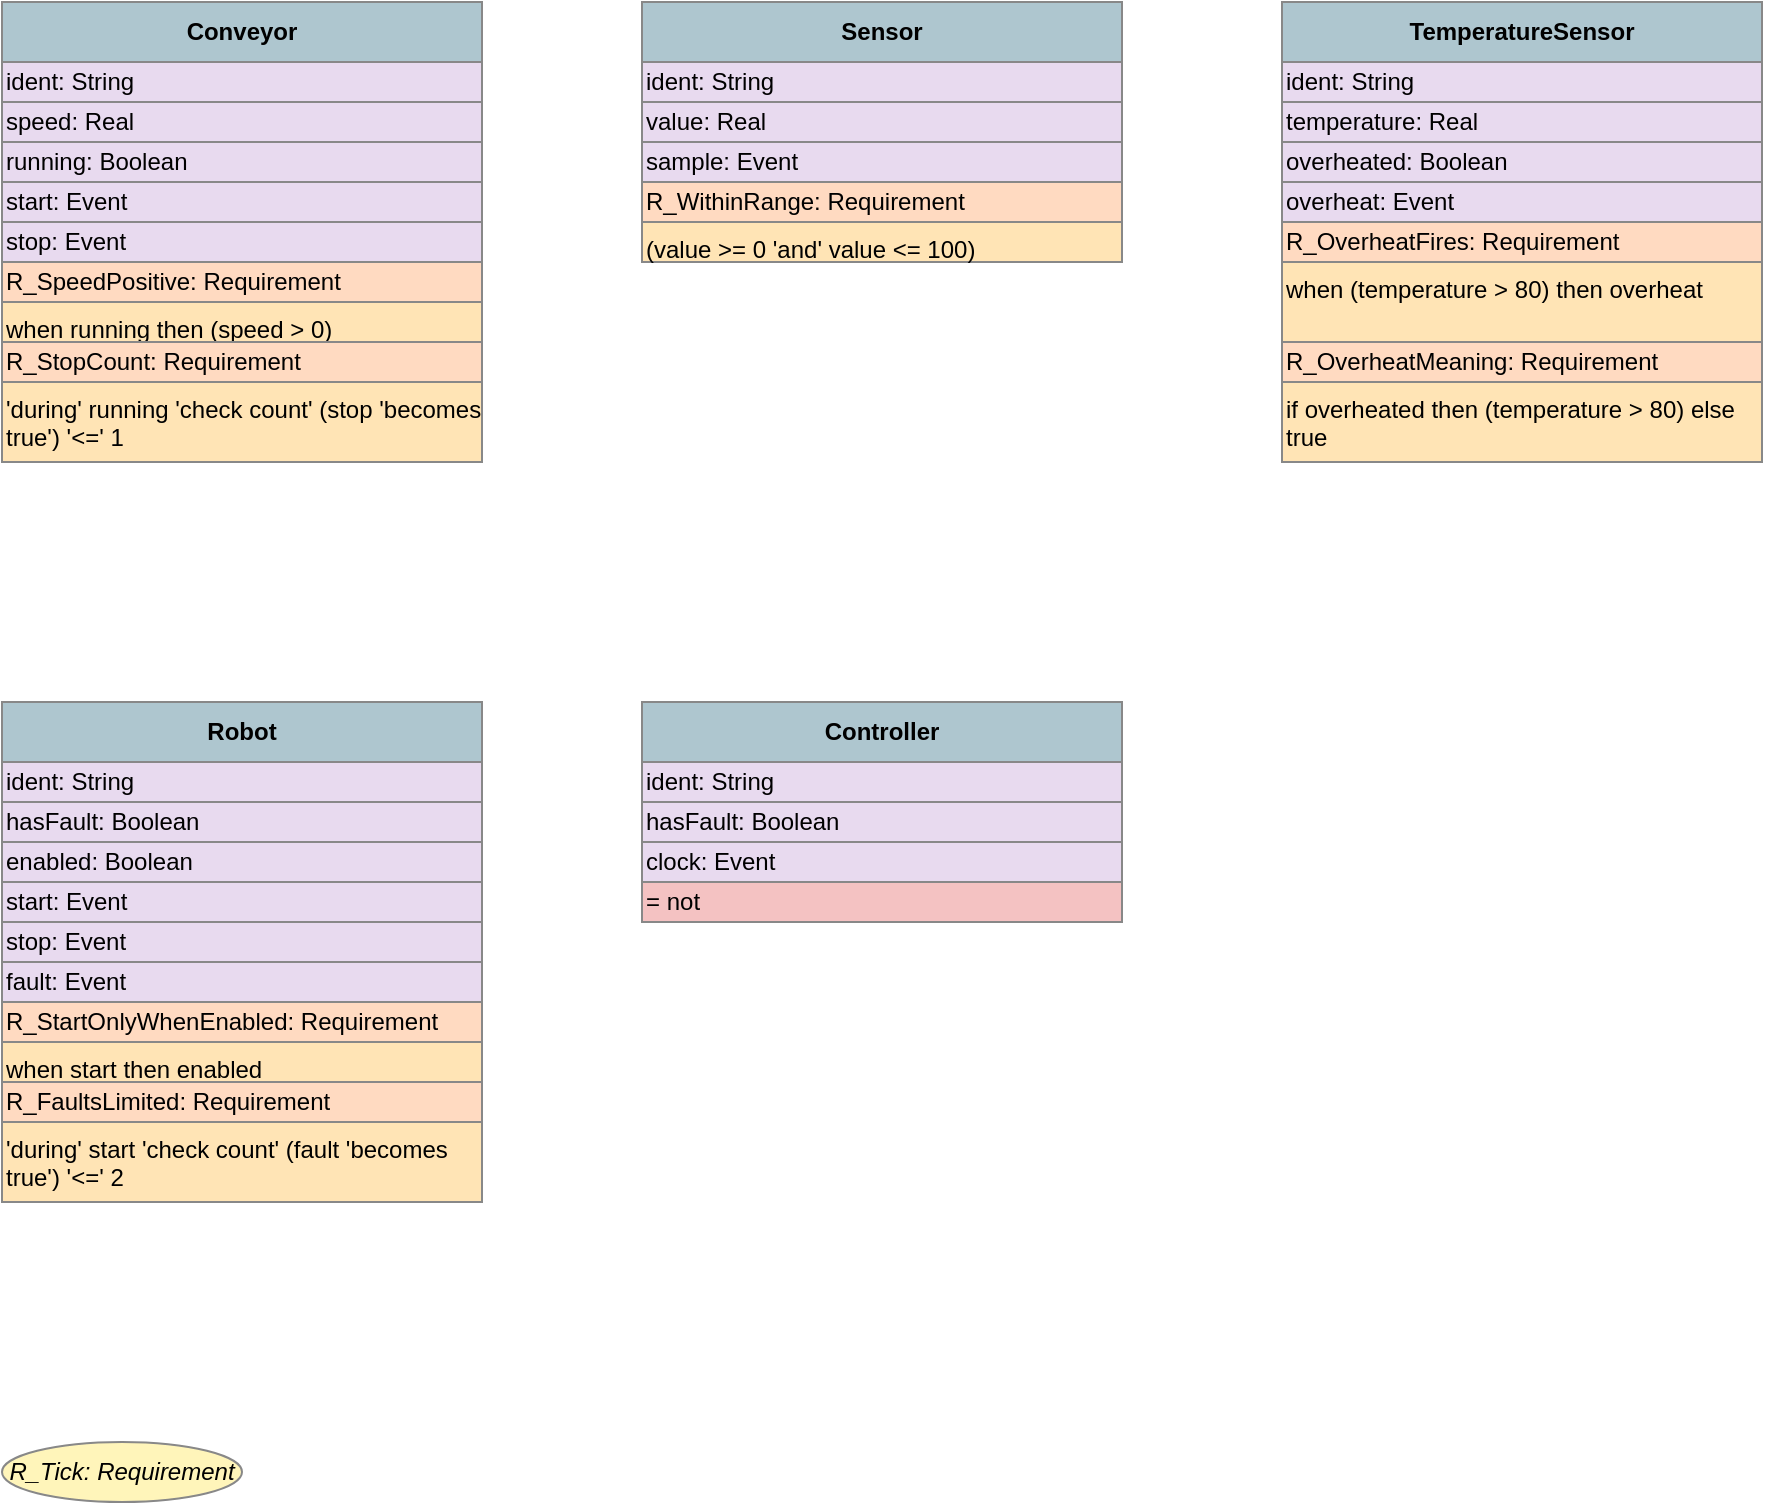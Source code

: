 <?xml version="1.0" encoding="UTF-8"?>
<mxfile>
  <diagram id="d1758130975447" name="UML-ClassDiagram">
    <mxGraphModel grid="1"><root>
      <mxCell id="0"/>
      <mxCell id="1" parent="0"/>
      <mxCell id="2" style="umlClass;html=1;whiteSpace=wrap;rounded=1;strokeColor=#888888;fillColor=#AEC6CF;" vertex="1" parent="1">
        <mxGeometry x="60" y="60" width="240" height="230" as="geometry"/>
      </mxCell>
      <mxCell id="3" value="&lt;b&gt;Conveyor&lt;/b&gt;" style="text;html=1;whiteSpace=wrap;verticalAlign=middle;align=center;fillColor=#AEC6CF;strokeColor=#888888;" vertex="1" parent="2">
        <mxGeometry y="0" width="240" height="30" as="geometry"/>
      </mxCell>
      <mxCell id="4" value="ident: String" style="text;html=1;whiteSpace=wrap;verticalAlign=middle;align=left;fillColor=#E8DAEF;strokeColor=#888888;" vertex="1" parent="2">
        <mxGeometry y="30" width="240" height="20" as="geometry"/>
      </mxCell>
      <mxCell id="5" value="speed: Real" style="text;html=1;whiteSpace=wrap;verticalAlign=middle;align=left;fillColor=#E8DAEF;strokeColor=#888888;" vertex="1" parent="2">
        <mxGeometry y="50" width="240" height="20" as="geometry"/>
      </mxCell>
      <mxCell id="6" value="running: Boolean" style="text;html=1;whiteSpace=wrap;verticalAlign=middle;align=left;fillColor=#E8DAEF;strokeColor=#888888;" vertex="1" parent="2">
        <mxGeometry y="70" width="240" height="20" as="geometry"/>
      </mxCell>
      <mxCell id="7" value="start: Event" style="text;html=1;whiteSpace=wrap;verticalAlign=middle;align=left;fillColor=#E8DAEF;strokeColor=#888888;" vertex="1" parent="2">
        <mxGeometry y="90" width="240" height="20" as="geometry"/>
      </mxCell>
      <mxCell id="8" value="stop: Event" style="text;html=1;whiteSpace=wrap;verticalAlign=middle;align=left;fillColor=#E8DAEF;strokeColor=#888888;" vertex="1" parent="2">
        <mxGeometry y="110" width="240" height="20" as="geometry"/>
      </mxCell>
      <mxCell id="9" value="R_SpeedPositive: Requirement" style="text;html=1;whiteSpace=wrap;verticalAlign=middle;align=left;fillColor=#FFDAC1;strokeColor=#888888;" vertex="1" parent="2">
        <mxGeometry y="130" width="240" height="20" as="geometry"/>
      </mxCell>
      <mxCell id="10" value="when running then (speed &gt; 0)" style="text;html=1;whiteSpace=wrap;verticalAlign=top;align=left;fillColor=#FFE4B5;strokeColor=#888888;" vertex="1" parent="2">
        <mxGeometry y="150" width="240" height="20" as="geometry"/>
      </mxCell>
      <mxCell id="11" value="R_StopCount: Requirement" style="text;html=1;whiteSpace=wrap;verticalAlign=middle;align=left;fillColor=#FFDAC1;strokeColor=#888888;" vertex="1" parent="2">
        <mxGeometry y="170" width="240" height="20" as="geometry"/>
      </mxCell>
      <mxCell id="12" value="'during' running
      'check count' (stop 'becomes true') '&lt;=' 1" style="text;html=1;whiteSpace=wrap;verticalAlign=top;align=left;fillColor=#FFE4B5;strokeColor=#888888;" vertex="1" parent="2">
        <mxGeometry y="190" width="240" height="40" as="geometry"/>
      </mxCell>
      <mxCell id="13" style="umlClass;html=1;whiteSpace=wrap;rounded=1;strokeColor=#888888;fillColor=#AEC6CF;" vertex="1" parent="1">
        <mxGeometry x="380" y="60" width="240" height="130" as="geometry"/>
      </mxCell>
      <mxCell id="14" value="&lt;b&gt;Sensor&lt;/b&gt;" style="text;html=1;whiteSpace=wrap;verticalAlign=middle;align=center;fillColor=#AEC6CF;strokeColor=#888888;" vertex="1" parent="13">
        <mxGeometry y="0" width="240" height="30" as="geometry"/>
      </mxCell>
      <mxCell id="15" value="ident: String" style="text;html=1;whiteSpace=wrap;verticalAlign=middle;align=left;fillColor=#E8DAEF;strokeColor=#888888;" vertex="1" parent="13">
        <mxGeometry y="30" width="240" height="20" as="geometry"/>
      </mxCell>
      <mxCell id="16" value="value: Real" style="text;html=1;whiteSpace=wrap;verticalAlign=middle;align=left;fillColor=#E8DAEF;strokeColor=#888888;" vertex="1" parent="13">
        <mxGeometry y="50" width="240" height="20" as="geometry"/>
      </mxCell>
      <mxCell id="17" value="sample: Event" style="text;html=1;whiteSpace=wrap;verticalAlign=middle;align=left;fillColor=#E8DAEF;strokeColor=#888888;" vertex="1" parent="13">
        <mxGeometry y="70" width="240" height="20" as="geometry"/>
      </mxCell>
      <mxCell id="18" value="R_WithinRange: Requirement" style="text;html=1;whiteSpace=wrap;verticalAlign=middle;align=left;fillColor=#FFDAC1;strokeColor=#888888;" vertex="1" parent="13">
        <mxGeometry y="90" width="240" height="20" as="geometry"/>
      </mxCell>
      <mxCell id="19" value="(value &gt;= 0 'and' value &lt;= 100)" style="text;html=1;whiteSpace=wrap;verticalAlign=top;align=left;fillColor=#FFE4B5;strokeColor=#888888;" vertex="1" parent="13">
        <mxGeometry y="110" width="240" height="20" as="geometry"/>
      </mxCell>
      <mxCell id="20" style="umlClass;html=1;whiteSpace=wrap;rounded=1;strokeColor=#888888;fillColor=#AEC6CF;" vertex="1" parent="1">
        <mxGeometry x="700" y="60" width="240" height="230" as="geometry"/>
      </mxCell>
      <mxCell id="21" value="&lt;b&gt;TemperatureSensor&lt;/b&gt;" style="text;html=1;whiteSpace=wrap;verticalAlign=middle;align=center;fillColor=#AEC6CF;strokeColor=#888888;" vertex="1" parent="20">
        <mxGeometry y="0" width="240" height="30" as="geometry"/>
      </mxCell>
      <mxCell id="22" value="ident: String" style="text;html=1;whiteSpace=wrap;verticalAlign=middle;align=left;fillColor=#E8DAEF;strokeColor=#888888;" vertex="1" parent="20">
        <mxGeometry y="30" width="240" height="20" as="geometry"/>
      </mxCell>
      <mxCell id="23" value="temperature: Real" style="text;html=1;whiteSpace=wrap;verticalAlign=middle;align=left;fillColor=#E8DAEF;strokeColor=#888888;" vertex="1" parent="20">
        <mxGeometry y="50" width="240" height="20" as="geometry"/>
      </mxCell>
      <mxCell id="24" value="overheated: Boolean" style="text;html=1;whiteSpace=wrap;verticalAlign=middle;align=left;fillColor=#E8DAEF;strokeColor=#888888;" vertex="1" parent="20">
        <mxGeometry y="70" width="240" height="20" as="geometry"/>
      </mxCell>
      <mxCell id="25" value="overheat: Event" style="text;html=1;whiteSpace=wrap;verticalAlign=middle;align=left;fillColor=#E8DAEF;strokeColor=#888888;" vertex="1" parent="20">
        <mxGeometry y="90" width="240" height="20" as="geometry"/>
      </mxCell>
      <mxCell id="26" value="R_OverheatFires: Requirement" style="text;html=1;whiteSpace=wrap;verticalAlign=middle;align=left;fillColor=#FFDAC1;strokeColor=#888888;" vertex="1" parent="20">
        <mxGeometry y="110" width="240" height="20" as="geometry"/>
      </mxCell>
      <mxCell id="27" value="when (temperature &gt; 80) then overheat" style="text;html=1;whiteSpace=wrap;verticalAlign=top;align=left;fillColor=#FFE4B5;strokeColor=#888888;" vertex="1" parent="20">
        <mxGeometry y="130" width="240" height="40" as="geometry"/>
      </mxCell>
      <mxCell id="28" value="R_OverheatMeaning: Requirement" style="text;html=1;whiteSpace=wrap;verticalAlign=middle;align=left;fillColor=#FFDAC1;strokeColor=#888888;" vertex="1" parent="20">
        <mxGeometry y="170" width="240" height="20" as="geometry"/>
      </mxCell>
      <mxCell id="29" value="if overheated then (temperature &gt; 80) else true" style="text;html=1;whiteSpace=wrap;verticalAlign=top;align=left;fillColor=#FFE4B5;strokeColor=#888888;" vertex="1" parent="20">
        <mxGeometry y="190" width="240" height="40" as="geometry"/>
      </mxCell>
      <mxCell id="30" style="umlClass;html=1;whiteSpace=wrap;rounded=1;strokeColor=#888888;fillColor=#AEC6CF;" vertex="1" parent="1">
        <mxGeometry x="60" y="410" width="240" height="250" as="geometry"/>
      </mxCell>
      <mxCell id="31" value="&lt;b&gt;Robot&lt;/b&gt;" style="text;html=1;whiteSpace=wrap;verticalAlign=middle;align=center;fillColor=#AEC6CF;strokeColor=#888888;" vertex="1" parent="30">
        <mxGeometry y="0" width="240" height="30" as="geometry"/>
      </mxCell>
      <mxCell id="32" value="ident: String" style="text;html=1;whiteSpace=wrap;verticalAlign=middle;align=left;fillColor=#E8DAEF;strokeColor=#888888;" vertex="1" parent="30">
        <mxGeometry y="30" width="240" height="20" as="geometry"/>
      </mxCell>
      <mxCell id="33" value="hasFault: Boolean" style="text;html=1;whiteSpace=wrap;verticalAlign=middle;align=left;fillColor=#E8DAEF;strokeColor=#888888;" vertex="1" parent="30">
        <mxGeometry y="50" width="240" height="20" as="geometry"/>
      </mxCell>
      <mxCell id="34" value="enabled: Boolean" style="text;html=1;whiteSpace=wrap;verticalAlign=middle;align=left;fillColor=#E8DAEF;strokeColor=#888888;" vertex="1" parent="30">
        <mxGeometry y="70" width="240" height="20" as="geometry"/>
      </mxCell>
      <mxCell id="35" value="start: Event" style="text;html=1;whiteSpace=wrap;verticalAlign=middle;align=left;fillColor=#E8DAEF;strokeColor=#888888;" vertex="1" parent="30">
        <mxGeometry y="90" width="240" height="20" as="geometry"/>
      </mxCell>
      <mxCell id="36" value="stop: Event" style="text;html=1;whiteSpace=wrap;verticalAlign=middle;align=left;fillColor=#E8DAEF;strokeColor=#888888;" vertex="1" parent="30">
        <mxGeometry y="110" width="240" height="20" as="geometry"/>
      </mxCell>
      <mxCell id="37" value="fault: Event" style="text;html=1;whiteSpace=wrap;verticalAlign=middle;align=left;fillColor=#E8DAEF;strokeColor=#888888;" vertex="1" parent="30">
        <mxGeometry y="130" width="240" height="20" as="geometry"/>
      </mxCell>
      <mxCell id="38" value="R_StartOnlyWhenEnabled: Requirement" style="text;html=1;whiteSpace=wrap;verticalAlign=middle;align=left;fillColor=#FFDAC1;strokeColor=#888888;" vertex="1" parent="30">
        <mxGeometry y="150" width="240" height="20" as="geometry"/>
      </mxCell>
      <mxCell id="39" value="when start then enabled" style="text;html=1;whiteSpace=wrap;verticalAlign=top;align=left;fillColor=#FFE4B5;strokeColor=#888888;" vertex="1" parent="30">
        <mxGeometry y="170" width="240" height="20" as="geometry"/>
      </mxCell>
      <mxCell id="40" value="R_FaultsLimited: Requirement" style="text;html=1;whiteSpace=wrap;verticalAlign=middle;align=left;fillColor=#FFDAC1;strokeColor=#888888;" vertex="1" parent="30">
        <mxGeometry y="190" width="240" height="20" as="geometry"/>
      </mxCell>
      <mxCell id="41" value="'during' start
      'check count' (fault 'becomes true') '&lt;=' 2" style="text;html=1;whiteSpace=wrap;verticalAlign=top;align=left;fillColor=#FFE4B5;strokeColor=#888888;" vertex="1" parent="30">
        <mxGeometry y="210" width="240" height="40" as="geometry"/>
      </mxCell>
      <mxCell id="42" style="umlClass;html=1;whiteSpace=wrap;rounded=1;strokeColor=#888888;fillColor=#AEC6CF;" vertex="1" parent="1">
        <mxGeometry x="380" y="410" width="240" height="110" as="geometry"/>
      </mxCell>
      <mxCell id="43" value="&lt;b&gt;Controller&lt;/b&gt;" style="text;html=1;whiteSpace=wrap;verticalAlign=middle;align=center;fillColor=#AEC6CF;strokeColor=#888888;" vertex="1" parent="42">
        <mxGeometry y="0" width="240" height="30" as="geometry"/>
      </mxCell>
      <mxCell id="44" value="ident: String" style="text;html=1;whiteSpace=wrap;verticalAlign=middle;align=left;fillColor=#E8DAEF;strokeColor=#888888;" vertex="1" parent="42">
        <mxGeometry y="30" width="240" height="20" as="geometry"/>
      </mxCell>
      <mxCell id="45" value="hasFault: Boolean" style="text;html=1;whiteSpace=wrap;verticalAlign=middle;align=left;fillColor=#E8DAEF;strokeColor=#888888;" vertex="1" parent="42">
        <mxGeometry y="50" width="240" height="20" as="geometry"/>
      </mxCell>
      <mxCell id="46" value="clock: Event" style="text;html=1;whiteSpace=wrap;verticalAlign=middle;align=left;fillColor=#E8DAEF;strokeColor=#888888;" vertex="1" parent="42">
        <mxGeometry y="70" width="240" height="20" as="geometry"/>
      </mxCell>
      <mxCell id="47" value="= not" style="text;html=1;whiteSpace=wrap;verticalAlign=middle;align=left;fillColor=#F4C2C2;strokeColor=#888888;" vertex="1" parent="42">
        <mxGeometry y="90" width="240" height="20" as="geometry"/>
      </mxCell>
      <mxCell id="48" value="&lt;i&gt;R_Tick: Requirement&lt;/i&gt;" style="shape=ellipse;html=1;whiteSpace=wrap;rounded=1;strokeColor=#888888;fillColor=#FFF5BA;" vertex="1" parent="1">
        <mxGeometry x="60" y="780" width="120" height="30" as="geometry"/>
      </mxCell>
    </root></mxGraphModel>
  </diagram>
</mxfile>